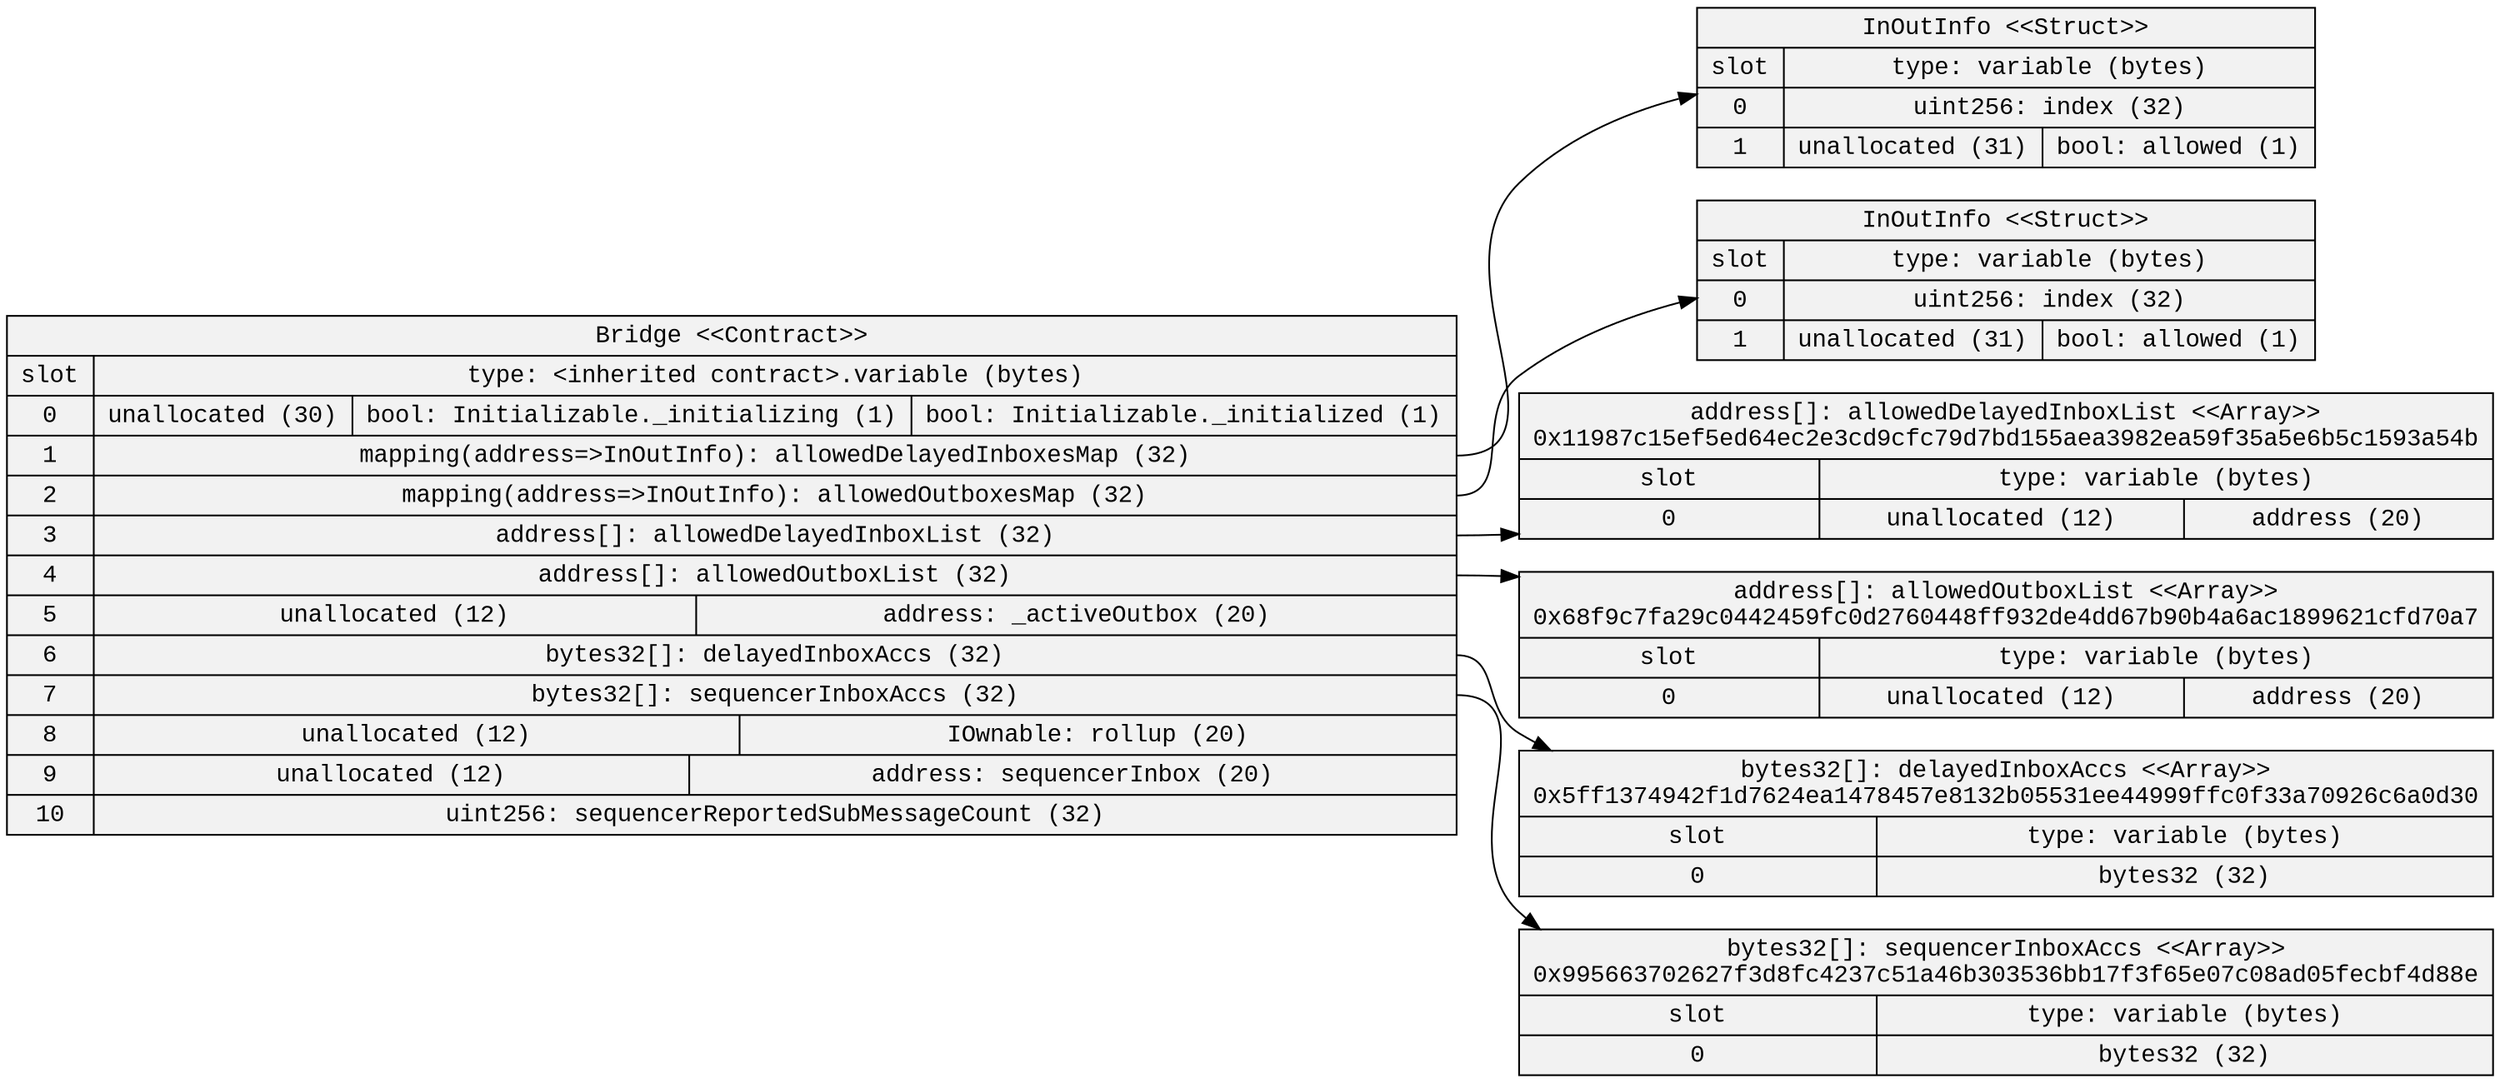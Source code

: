 
digraph StorageDiagram {
rankdir=LR
color=black
arrowhead=open
node [shape=record, style=filled, fillcolor=gray95 fontname="Courier New"]
7 [label="Bridge \<\<Contract\>\>\n | {{ slot| 0 | 1 | 2 | 3 | 4 | 5 | 6 | 7 | 8 | 9 | 10 } | { type: \<inherited contract\>.variable (bytes) | {  unallocated (30)  |  bool: Initializable._initializing (1)  |  bool: Initializable._initialized (1) } | { <5> mapping\(address=\>InOutInfo\): allowedDelayedInboxesMap (32) } | { <8> mapping\(address=\>InOutInfo\): allowedOutboxesMap (32) } | { <10> address[]: allowedDelayedInboxList (32) } | { <12> address[]: allowedOutboxList (32) } | {  unallocated (12)  |  address: _activeOutbox (20) } | { <15> bytes32[]: delayedInboxAccs (32) } | { <17> bytes32[]: sequencerInboxAccs (32) } | {  unallocated (12)  |  IOwnable: rollup (20) } | {  unallocated (12)  |  address: sequencerInbox (20) } | {  uint256: sequencerReportedSubMessageCount (32) }}}"]

1 [label="InOutInfo \<\<Struct\>\>\n | {{ slot| 0 | 1 } | { type: variable (bytes) | {  uint256: index (32) } | {  unallocated (31)  |  bool: allowed (1) }}}"]

2 [label="InOutInfo \<\<Struct\>\>\n | {{ slot| 0 | 1 } | { type: variable (bytes) | {  uint256: index (32) } | {  unallocated (31)  |  bool: allowed (1) }}}"]

3 [label="address[]: allowedDelayedInboxList \<\<Array\>\>\n0x11987c15ef5ed64ec2e3cd9cfc79d7bd155aea3982ea59f35a5e6b5c1593a54b | {{ slot| 0 } | { type: variable (bytes) | {  unallocated (12)  |  address (20) }}}"]

4 [label="address[]: allowedOutboxList \<\<Array\>\>\n0x68f9c7fa29c0442459fc0d2760448ff932de4dd67b90b4a6ac1899621cfd70a7 | {{ slot| 0 } | { type: variable (bytes) | {  unallocated (12)  |  address (20) }}}"]

5 [label="bytes32[]: delayedInboxAccs \<\<Array\>\>\n0x5ff1374942f1d7624ea1478457e8132b05531ee44999ffc0f33a70926c6a0d30 | {{ slot| 0 } | { type: variable (bytes) | {  bytes32 (32) }}}"]

6 [label="bytes32[]: sequencerInboxAccs \<\<Array\>\>\n0x995663702627f3d8fc4237c51a46b303536bb17f3f65e07c08ad05fecbf4d88e | {{ slot| 0 } | { type: variable (bytes) | {  bytes32 (32) }}}"]

 7:5 -> 1
 7:8 -> 2
 7:10 -> 3
 7:12 -> 4
 7:15 -> 5
 7:17 -> 6
}